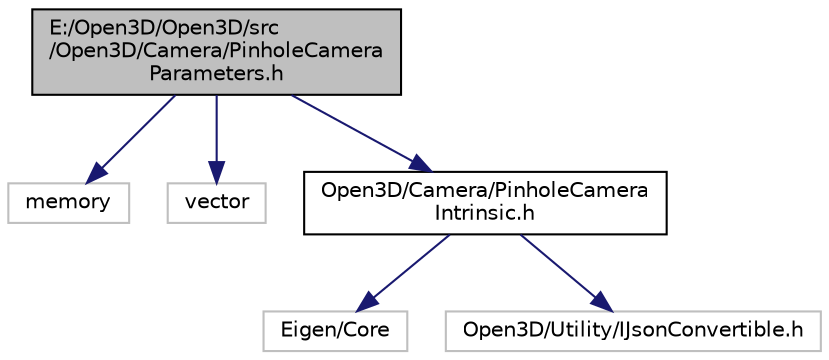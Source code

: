 digraph "E:/Open3D/Open3D/src/Open3D/Camera/PinholeCameraParameters.h"
{
 // INTERACTIVE_SVG=YES
 // LATEX_PDF_SIZE
  bgcolor="transparent";
  edge [fontname="Helvetica",fontsize="10",labelfontname="Helvetica",labelfontsize="10"];
  node [fontname="Helvetica",fontsize="10",shape=record];
  Node0 [label="E:/Open3D/Open3D/src\l/Open3D/Camera/PinholeCamera\lParameters.h",height=0.2,width=0.4,color="black", fillcolor="grey75", style="filled", fontcolor="black",tooltip=" "];
  Node0 -> Node1 [color="midnightblue",fontsize="10",style="solid"];
  Node1 [label="memory",height=0.2,width=0.4,color="grey75",tooltip=" "];
  Node0 -> Node2 [color="midnightblue",fontsize="10",style="solid"];
  Node2 [label="vector",height=0.2,width=0.4,color="grey75",tooltip=" "];
  Node0 -> Node3 [color="midnightblue",fontsize="10",style="solid"];
  Node3 [label="Open3D/Camera/PinholeCamera\lIntrinsic.h",height=0.2,width=0.4,color="black",URL="$_pinhole_camera_intrinsic_8h.html",tooltip=" "];
  Node3 -> Node4 [color="midnightblue",fontsize="10",style="solid"];
  Node4 [label="Eigen/Core",height=0.2,width=0.4,color="grey75",tooltip=" "];
  Node3 -> Node5 [color="midnightblue",fontsize="10",style="solid"];
  Node5 [label="Open3D/Utility/IJsonConvertible.h",height=0.2,width=0.4,color="grey75",tooltip=" "];
}
